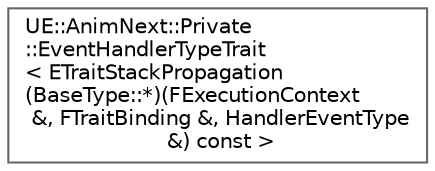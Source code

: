 digraph "Graphical Class Hierarchy"
{
 // INTERACTIVE_SVG=YES
 // LATEX_PDF_SIZE
  bgcolor="transparent";
  edge [fontname=Helvetica,fontsize=10,labelfontname=Helvetica,labelfontsize=10];
  node [fontname=Helvetica,fontsize=10,shape=box,height=0.2,width=0.4];
  rankdir="LR";
  Node0 [id="Node000000",label="UE::AnimNext::Private\l::EventHandlerTypeTrait\l\< ETraitStackPropagation\l(BaseType::*)(FExecutionContext\l &, FTraitBinding &, HandlerEventType\l &) const \>",height=0.2,width=0.4,color="grey40", fillcolor="white", style="filled",URL="$da/dc5/structUE_1_1AnimNext_1_1Private_1_1EventHandlerTypeTrait_3_01ETraitStackPropagation_07BaseType_195d972dd8c82abd8b41bef2f00384432.html",tooltip=" "];
}
